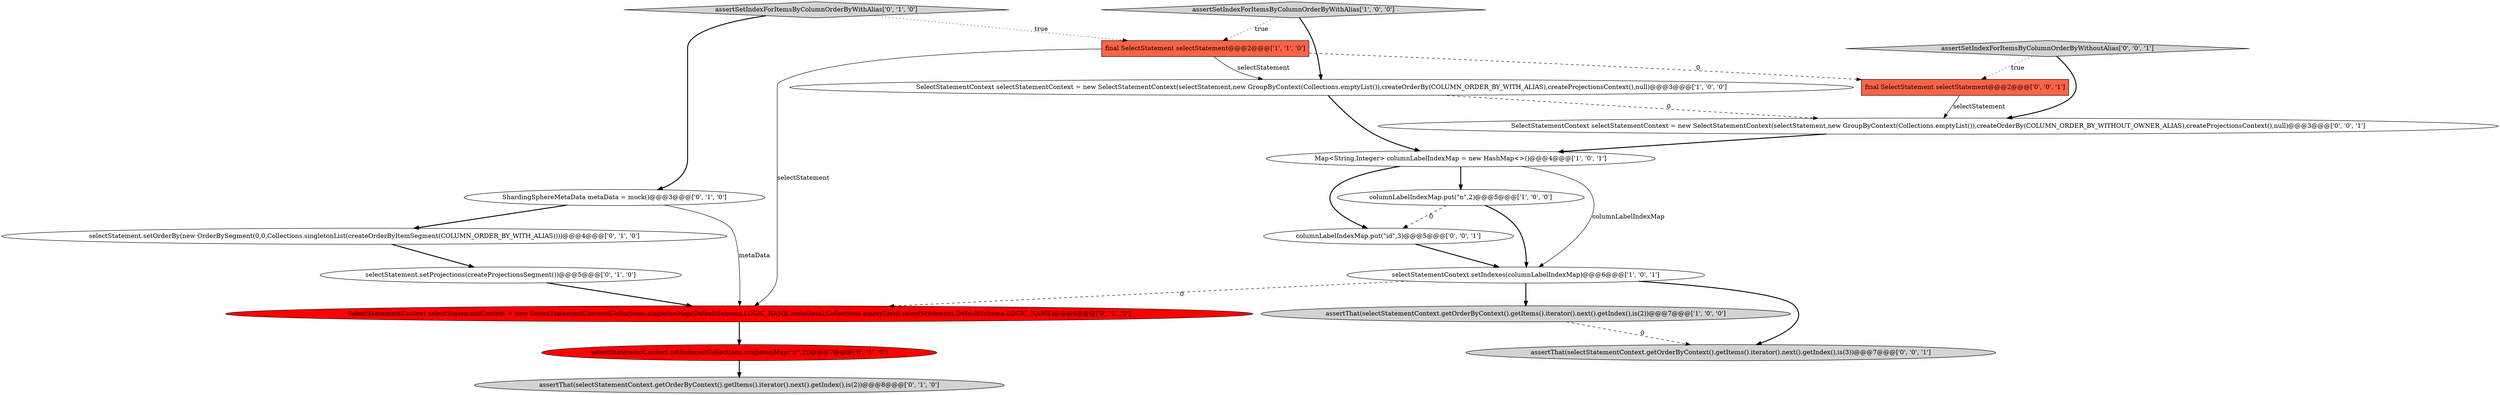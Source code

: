 digraph {
5 [style = filled, label = "SelectStatementContext selectStatementContext = new SelectStatementContext(selectStatement,new GroupByContext(Collections.emptyList()),createOrderBy(COLUMN_ORDER_BY_WITH_ALIAS),createProjectionsContext(),null)@@@3@@@['1', '0', '0']", fillcolor = white, shape = ellipse image = "AAA0AAABBB1BBB"];
17 [style = filled, label = "columnLabelIndexMap.put(\"id\",3)@@@5@@@['0', '0', '1']", fillcolor = white, shape = ellipse image = "AAA0AAABBB3BBB"];
9 [style = filled, label = "assertThat(selectStatementContext.getOrderByContext().getItems().iterator().next().getIndex(),is(2))@@@8@@@['0', '1', '0']", fillcolor = lightgray, shape = ellipse image = "AAA0AAABBB2BBB"];
11 [style = filled, label = "selectStatement.setProjections(createProjectionsSegment())@@@5@@@['0', '1', '0']", fillcolor = white, shape = ellipse image = "AAA0AAABBB2BBB"];
10 [style = filled, label = "assertSetIndexForItemsByColumnOrderByWithAlias['0', '1', '0']", fillcolor = lightgray, shape = diamond image = "AAA0AAABBB2BBB"];
0 [style = filled, label = "columnLabelIndexMap.put(\"n\",2)@@@5@@@['1', '0', '0']", fillcolor = white, shape = ellipse image = "AAA0AAABBB1BBB"];
6 [style = filled, label = "Map<String,Integer> columnLabelIndexMap = new HashMap<>()@@@4@@@['1', '0', '1']", fillcolor = white, shape = ellipse image = "AAA0AAABBB1BBB"];
2 [style = filled, label = "assertSetIndexForItemsByColumnOrderByWithAlias['1', '0', '0']", fillcolor = lightgray, shape = diamond image = "AAA0AAABBB1BBB"];
4 [style = filled, label = "final SelectStatement selectStatement@@@2@@@['1', '1', '0']", fillcolor = tomato, shape = box image = "AAA0AAABBB1BBB"];
1 [style = filled, label = "selectStatementContext.setIndexes(columnLabelIndexMap)@@@6@@@['1', '0', '1']", fillcolor = white, shape = ellipse image = "AAA0AAABBB1BBB"];
12 [style = filled, label = "selectStatementContext.setIndexes(Collections.singletonMap(\"n\",2))@@@7@@@['0', '1', '0']", fillcolor = red, shape = ellipse image = "AAA1AAABBB2BBB"];
13 [style = filled, label = "SelectStatementContext selectStatementContext = new SelectStatementContext(Collections.singletonMap(DefaultSchema.LOGIC_NAME,metaData),Collections.emptyList(),selectStatement,DefaultSchema.LOGIC_NAME)@@@6@@@['0', '1', '0']", fillcolor = red, shape = ellipse image = "AAA1AAABBB2BBB"];
7 [style = filled, label = "ShardingSphereMetaData metaData = mock()@@@3@@@['0', '1', '0']", fillcolor = white, shape = ellipse image = "AAA0AAABBB2BBB"];
16 [style = filled, label = "assertSetIndexForItemsByColumnOrderByWithoutAlias['0', '0', '1']", fillcolor = lightgray, shape = diamond image = "AAA0AAABBB3BBB"];
3 [style = filled, label = "assertThat(selectStatementContext.getOrderByContext().getItems().iterator().next().getIndex(),is(2))@@@7@@@['1', '0', '0']", fillcolor = lightgray, shape = ellipse image = "AAA0AAABBB1BBB"];
15 [style = filled, label = "assertThat(selectStatementContext.getOrderByContext().getItems().iterator().next().getIndex(),is(3))@@@7@@@['0', '0', '1']", fillcolor = lightgray, shape = ellipse image = "AAA0AAABBB3BBB"];
18 [style = filled, label = "final SelectStatement selectStatement@@@2@@@['0', '0', '1']", fillcolor = tomato, shape = box image = "AAA0AAABBB3BBB"];
8 [style = filled, label = "selectStatement.setOrderBy(new OrderBySegment(0,0,Collections.singletonList(createOrderByItemSegment(COLUMN_ORDER_BY_WITH_ALIAS))))@@@4@@@['0', '1', '0']", fillcolor = white, shape = ellipse image = "AAA0AAABBB2BBB"];
14 [style = filled, label = "SelectStatementContext selectStatementContext = new SelectStatementContext(selectStatement,new GroupByContext(Collections.emptyList()),createOrderBy(COLUMN_ORDER_BY_WITHOUT_OWNER_ALIAS),createProjectionsContext(),null)@@@3@@@['0', '0', '1']", fillcolor = white, shape = ellipse image = "AAA0AAABBB3BBB"];
6->17 [style = bold, label=""];
4->18 [style = dashed, label="0"];
5->14 [style = dashed, label="0"];
17->1 [style = bold, label=""];
16->18 [style = dotted, label="true"];
1->15 [style = bold, label=""];
1->3 [style = bold, label=""];
6->1 [style = solid, label="columnLabelIndexMap"];
6->0 [style = bold, label=""];
7->8 [style = bold, label=""];
12->9 [style = bold, label=""];
0->17 [style = dashed, label="0"];
10->7 [style = bold, label=""];
1->13 [style = dashed, label="0"];
18->14 [style = solid, label="selectStatement"];
13->12 [style = bold, label=""];
4->5 [style = solid, label="selectStatement"];
5->6 [style = bold, label=""];
7->13 [style = solid, label="metaData"];
0->1 [style = bold, label=""];
11->13 [style = bold, label=""];
2->4 [style = dotted, label="true"];
3->15 [style = dashed, label="0"];
16->14 [style = bold, label=""];
10->4 [style = dotted, label="true"];
8->11 [style = bold, label=""];
14->6 [style = bold, label=""];
2->5 [style = bold, label=""];
4->13 [style = solid, label="selectStatement"];
}
